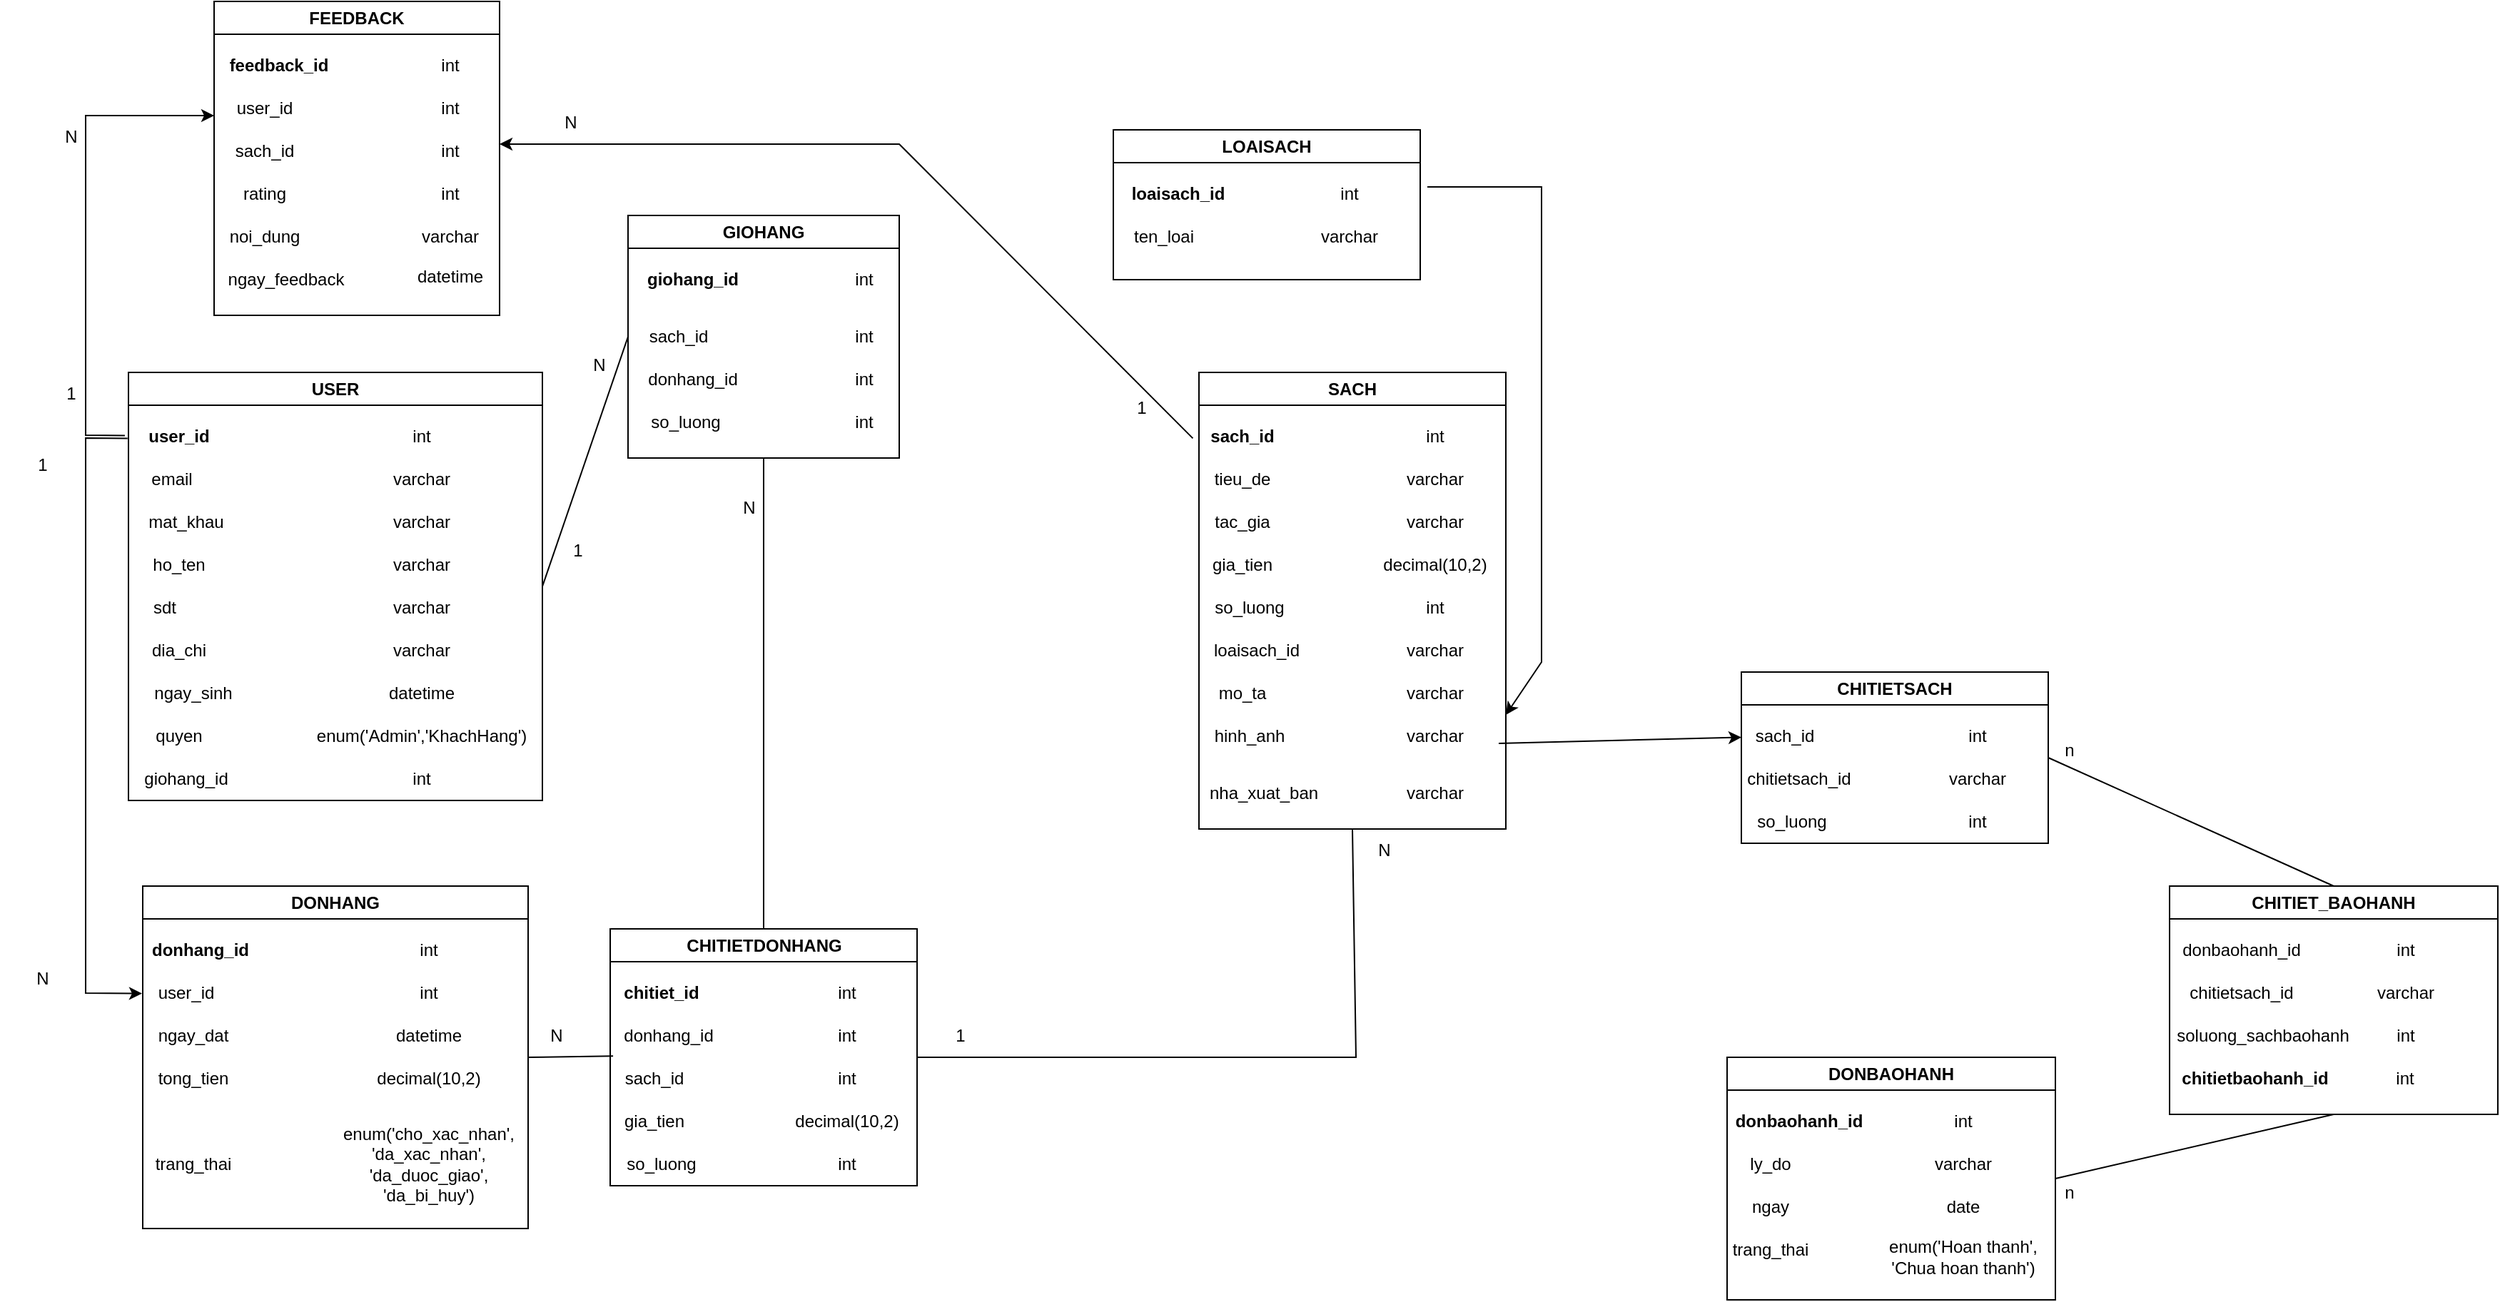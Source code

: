 <mxfile version="26.1.1">
  <diagram name="Page-1" id="VkLbwMOl7LDsUz-pDLSE">
    <mxGraphModel dx="2380" dy="2068" grid="1" gridSize="10" guides="1" tooltips="1" connect="1" arrows="1" fold="1" page="1" pageScale="1" pageWidth="850" pageHeight="1100" math="0" shadow="0">
      <root>
        <mxCell id="0" />
        <mxCell id="1" parent="0" />
        <mxCell id="BRJK4UwhhvC3TUiMt9B9-1" value="USER" style="swimlane;whiteSpace=wrap;html=1;" parent="1" vertex="1">
          <mxGeometry x="20" y="40" width="290" height="300" as="geometry" />
        </mxCell>
        <mxCell id="BRJK4UwhhvC3TUiMt9B9-2" value="&lt;b&gt;user_id&lt;/b&gt;" style="text;html=1;align=center;verticalAlign=middle;resizable=0;points=[];autosize=1;strokeColor=none;fillColor=none;" parent="BRJK4UwhhvC3TUiMt9B9-1" vertex="1">
          <mxGeometry y="30" width="70" height="30" as="geometry" />
        </mxCell>
        <mxCell id="BRJK4UwhhvC3TUiMt9B9-4" value="int" style="text;html=1;align=center;verticalAlign=middle;resizable=0;points=[];autosize=1;strokeColor=none;fillColor=none;" parent="BRJK4UwhhvC3TUiMt9B9-1" vertex="1">
          <mxGeometry x="185" y="30" width="40" height="30" as="geometry" />
        </mxCell>
        <mxCell id="BRJK4UwhhvC3TUiMt9B9-5" value="mat_khau" style="text;html=1;align=center;verticalAlign=middle;resizable=0;points=[];autosize=1;strokeColor=none;fillColor=none;" parent="BRJK4UwhhvC3TUiMt9B9-1" vertex="1">
          <mxGeometry y="90" width="80" height="30" as="geometry" />
        </mxCell>
        <mxCell id="BRJK4UwhhvC3TUiMt9B9-6" value="ho_ten" style="text;html=1;align=center;verticalAlign=middle;resizable=0;points=[];autosize=1;strokeColor=none;fillColor=none;" parent="BRJK4UwhhvC3TUiMt9B9-1" vertex="1">
          <mxGeometry x="5" y="120" width="60" height="30" as="geometry" />
        </mxCell>
        <mxCell id="BRJK4UwhhvC3TUiMt9B9-8" value="sdt" style="text;html=1;align=center;verticalAlign=middle;resizable=0;points=[];autosize=1;strokeColor=none;fillColor=none;" parent="BRJK4UwhhvC3TUiMt9B9-1" vertex="1">
          <mxGeometry x="5" y="150" width="40" height="30" as="geometry" />
        </mxCell>
        <mxCell id="BRJK4UwhhvC3TUiMt9B9-9" value="dia_chi" style="text;html=1;align=center;verticalAlign=middle;resizable=0;points=[];autosize=1;strokeColor=none;fillColor=none;" parent="BRJK4UwhhvC3TUiMt9B9-1" vertex="1">
          <mxGeometry x="5" y="180" width="60" height="30" as="geometry" />
        </mxCell>
        <mxCell id="BRJK4UwhhvC3TUiMt9B9-10" value="email" style="text;html=1;align=center;verticalAlign=middle;resizable=0;points=[];autosize=1;strokeColor=none;fillColor=none;" parent="BRJK4UwhhvC3TUiMt9B9-1" vertex="1">
          <mxGeometry x="5" y="60" width="50" height="30" as="geometry" />
        </mxCell>
        <mxCell id="BRJK4UwhhvC3TUiMt9B9-11" value="ngay_sinh" style="text;html=1;align=center;verticalAlign=middle;resizable=0;points=[];autosize=1;strokeColor=none;fillColor=none;" parent="BRJK4UwhhvC3TUiMt9B9-1" vertex="1">
          <mxGeometry x="5" y="210" width="80" height="30" as="geometry" />
        </mxCell>
        <mxCell id="BRJK4UwhhvC3TUiMt9B9-12" value="quyen" style="text;html=1;align=center;verticalAlign=middle;resizable=0;points=[];autosize=1;strokeColor=none;fillColor=none;" parent="BRJK4UwhhvC3TUiMt9B9-1" vertex="1">
          <mxGeometry x="5" y="240" width="60" height="30" as="geometry" />
        </mxCell>
        <mxCell id="BRJK4UwhhvC3TUiMt9B9-13" value="varchar" style="text;html=1;align=center;verticalAlign=middle;resizable=0;points=[];autosize=1;strokeColor=none;fillColor=none;" parent="BRJK4UwhhvC3TUiMt9B9-1" vertex="1">
          <mxGeometry x="175" y="60" width="60" height="30" as="geometry" />
        </mxCell>
        <mxCell id="BRJK4UwhhvC3TUiMt9B9-14" value="varchar" style="text;html=1;align=center;verticalAlign=middle;resizable=0;points=[];autosize=1;strokeColor=none;fillColor=none;" parent="BRJK4UwhhvC3TUiMt9B9-1" vertex="1">
          <mxGeometry x="175" y="90" width="60" height="30" as="geometry" />
        </mxCell>
        <mxCell id="BRJK4UwhhvC3TUiMt9B9-20" value="varchar" style="text;html=1;align=center;verticalAlign=middle;resizable=0;points=[];autosize=1;strokeColor=none;fillColor=none;" parent="BRJK4UwhhvC3TUiMt9B9-1" vertex="1">
          <mxGeometry x="175" y="120" width="60" height="30" as="geometry" />
        </mxCell>
        <mxCell id="BRJK4UwhhvC3TUiMt9B9-21" value="varchar" style="text;html=1;align=center;verticalAlign=middle;resizable=0;points=[];autosize=1;strokeColor=none;fillColor=none;" parent="BRJK4UwhhvC3TUiMt9B9-1" vertex="1">
          <mxGeometry x="175" y="150" width="60" height="30" as="geometry" />
        </mxCell>
        <mxCell id="BRJK4UwhhvC3TUiMt9B9-22" value="varchar" style="text;html=1;align=center;verticalAlign=middle;resizable=0;points=[];autosize=1;strokeColor=none;fillColor=none;" parent="BRJK4UwhhvC3TUiMt9B9-1" vertex="1">
          <mxGeometry x="175" y="180" width="60" height="30" as="geometry" />
        </mxCell>
        <mxCell id="BRJK4UwhhvC3TUiMt9B9-23" value="datetime" style="text;html=1;align=center;verticalAlign=middle;resizable=0;points=[];autosize=1;strokeColor=none;fillColor=none;" parent="BRJK4UwhhvC3TUiMt9B9-1" vertex="1">
          <mxGeometry x="170" y="210" width="70" height="30" as="geometry" />
        </mxCell>
        <mxCell id="BRJK4UwhhvC3TUiMt9B9-24" value="enum(&#39;Admin&#39;,&#39;KhachHang&#39;)" style="text;html=1;align=center;verticalAlign=middle;resizable=0;points=[];autosize=1;strokeColor=none;fillColor=none;" parent="BRJK4UwhhvC3TUiMt9B9-1" vertex="1">
          <mxGeometry x="120" y="240" width="170" height="30" as="geometry" />
        </mxCell>
        <mxCell id="B-U1FjcUN1Br8IhG9LhM-1" value="&lt;span&gt;giohang_id&lt;/span&gt;" style="text;html=1;align=center;verticalAlign=middle;resizable=0;points=[];autosize=1;strokeColor=none;fillColor=none;fontStyle=0" vertex="1" parent="BRJK4UwhhvC3TUiMt9B9-1">
          <mxGeometry y="270" width="80" height="30" as="geometry" />
        </mxCell>
        <mxCell id="B-U1FjcUN1Br8IhG9LhM-2" value="int" style="text;html=1;align=center;verticalAlign=middle;resizable=0;points=[];autosize=1;strokeColor=none;fillColor=none;" vertex="1" parent="BRJK4UwhhvC3TUiMt9B9-1">
          <mxGeometry x="185" y="270" width="40" height="30" as="geometry" />
        </mxCell>
        <mxCell id="BRJK4UwhhvC3TUiMt9B9-25" value="SACH" style="swimlane;whiteSpace=wrap;html=1;" parent="1" vertex="1">
          <mxGeometry x="770" y="40" width="215" height="320" as="geometry" />
        </mxCell>
        <mxCell id="BRJK4UwhhvC3TUiMt9B9-26" value="&lt;b&gt;sach_id&lt;/b&gt;" style="text;html=1;align=center;verticalAlign=middle;resizable=0;points=[];autosize=1;strokeColor=none;fillColor=none;" parent="BRJK4UwhhvC3TUiMt9B9-25" vertex="1">
          <mxGeometry x="-5" y="30" width="70" height="30" as="geometry" />
        </mxCell>
        <mxCell id="BRJK4UwhhvC3TUiMt9B9-27" value="int" style="text;html=1;align=center;verticalAlign=middle;resizable=0;points=[];autosize=1;strokeColor=none;fillColor=none;" parent="BRJK4UwhhvC3TUiMt9B9-25" vertex="1">
          <mxGeometry x="145" y="30" width="40" height="30" as="geometry" />
        </mxCell>
        <mxCell id="BRJK4UwhhvC3TUiMt9B9-28" value="tac_gia" style="text;html=1;align=center;verticalAlign=middle;resizable=0;points=[];autosize=1;strokeColor=none;fillColor=none;" parent="BRJK4UwhhvC3TUiMt9B9-25" vertex="1">
          <mxGeometry y="90" width="60" height="30" as="geometry" />
        </mxCell>
        <mxCell id="BRJK4UwhhvC3TUiMt9B9-29" value="gia_tien" style="text;html=1;align=center;verticalAlign=middle;resizable=0;points=[];autosize=1;strokeColor=none;fillColor=none;" parent="BRJK4UwhhvC3TUiMt9B9-25" vertex="1">
          <mxGeometry x="-5" y="120" width="70" height="30" as="geometry" />
        </mxCell>
        <mxCell id="BRJK4UwhhvC3TUiMt9B9-30" value="so_luong" style="text;html=1;align=center;verticalAlign=middle;resizable=0;points=[];autosize=1;strokeColor=none;fillColor=none;" parent="BRJK4UwhhvC3TUiMt9B9-25" vertex="1">
          <mxGeometry y="150" width="70" height="30" as="geometry" />
        </mxCell>
        <mxCell id="BRJK4UwhhvC3TUiMt9B9-31" value="loaisach_id" style="text;html=1;align=center;verticalAlign=middle;resizable=0;points=[];autosize=1;strokeColor=none;fillColor=none;" parent="BRJK4UwhhvC3TUiMt9B9-25" vertex="1">
          <mxGeometry y="180" width="80" height="30" as="geometry" />
        </mxCell>
        <mxCell id="BRJK4UwhhvC3TUiMt9B9-32" value="tieu_de" style="text;html=1;align=center;verticalAlign=middle;resizable=0;points=[];autosize=1;strokeColor=none;fillColor=none;" parent="BRJK4UwhhvC3TUiMt9B9-25" vertex="1">
          <mxGeometry y="60" width="60" height="30" as="geometry" />
        </mxCell>
        <mxCell id="BRJK4UwhhvC3TUiMt9B9-33" value="mo_ta" style="text;html=1;align=center;verticalAlign=middle;resizable=0;points=[];autosize=1;strokeColor=none;fillColor=none;" parent="BRJK4UwhhvC3TUiMt9B9-25" vertex="1">
          <mxGeometry y="210" width="60" height="30" as="geometry" />
        </mxCell>
        <mxCell id="BRJK4UwhhvC3TUiMt9B9-35" value="varchar" style="text;html=1;align=center;verticalAlign=middle;resizable=0;points=[];autosize=1;strokeColor=none;fillColor=none;" parent="BRJK4UwhhvC3TUiMt9B9-25" vertex="1">
          <mxGeometry x="135" y="60" width="60" height="30" as="geometry" />
        </mxCell>
        <mxCell id="BRJK4UwhhvC3TUiMt9B9-36" value="varchar" style="text;html=1;align=center;verticalAlign=middle;resizable=0;points=[];autosize=1;strokeColor=none;fillColor=none;" parent="BRJK4UwhhvC3TUiMt9B9-25" vertex="1">
          <mxGeometry x="135" y="90" width="60" height="30" as="geometry" />
        </mxCell>
        <mxCell id="BRJK4UwhhvC3TUiMt9B9-37" value="decimal(10,2)" style="text;html=1;align=center;verticalAlign=middle;resizable=0;points=[];autosize=1;strokeColor=none;fillColor=none;" parent="BRJK4UwhhvC3TUiMt9B9-25" vertex="1">
          <mxGeometry x="115" y="120" width="100" height="30" as="geometry" />
        </mxCell>
        <mxCell id="BRJK4UwhhvC3TUiMt9B9-38" value="int" style="text;html=1;align=center;verticalAlign=middle;resizable=0;points=[];autosize=1;strokeColor=none;fillColor=none;" parent="BRJK4UwhhvC3TUiMt9B9-25" vertex="1">
          <mxGeometry x="145" y="150" width="40" height="30" as="geometry" />
        </mxCell>
        <mxCell id="BRJK4UwhhvC3TUiMt9B9-39" value="varchar" style="text;html=1;align=center;verticalAlign=middle;resizable=0;points=[];autosize=1;strokeColor=none;fillColor=none;" parent="BRJK4UwhhvC3TUiMt9B9-25" vertex="1">
          <mxGeometry x="135" y="180" width="60" height="30" as="geometry" />
        </mxCell>
        <mxCell id="BRJK4UwhhvC3TUiMt9B9-40" value="varchar" style="text;html=1;align=center;verticalAlign=middle;resizable=0;points=[];autosize=1;strokeColor=none;fillColor=none;" parent="BRJK4UwhhvC3TUiMt9B9-25" vertex="1">
          <mxGeometry x="135" y="210" width="60" height="30" as="geometry" />
        </mxCell>
        <mxCell id="BRJK4UwhhvC3TUiMt9B9-42" value="hinh_anh" style="text;html=1;align=center;verticalAlign=middle;resizable=0;points=[];autosize=1;strokeColor=none;fillColor=none;" parent="BRJK4UwhhvC3TUiMt9B9-25" vertex="1">
          <mxGeometry y="240" width="70" height="30" as="geometry" />
        </mxCell>
        <mxCell id="BRJK4UwhhvC3TUiMt9B9-43" value="varchar" style="text;html=1;align=center;verticalAlign=middle;resizable=0;points=[];autosize=1;strokeColor=none;fillColor=none;" parent="BRJK4UwhhvC3TUiMt9B9-25" vertex="1">
          <mxGeometry x="135" y="240" width="60" height="30" as="geometry" />
        </mxCell>
        <mxCell id="urLEHxlK7npVU7rbk8YE-18" value="nha_xuat_ban" style="text;html=1;align=center;verticalAlign=middle;resizable=0;points=[];autosize=1;strokeColor=none;fillColor=none;" parent="BRJK4UwhhvC3TUiMt9B9-25" vertex="1">
          <mxGeometry x="-5" y="280" width="100" height="30" as="geometry" />
        </mxCell>
        <mxCell id="urLEHxlK7npVU7rbk8YE-19" value="varchar" style="text;html=1;align=center;verticalAlign=middle;resizable=0;points=[];autosize=1;strokeColor=none;fillColor=none;" parent="BRJK4UwhhvC3TUiMt9B9-25" vertex="1">
          <mxGeometry x="135" y="280" width="60" height="30" as="geometry" />
        </mxCell>
        <mxCell id="BRJK4UwhhvC3TUiMt9B9-44" value="LOAISACH" style="swimlane;whiteSpace=wrap;html=1;" parent="1" vertex="1">
          <mxGeometry x="710" y="-130" width="215" height="105" as="geometry" />
        </mxCell>
        <mxCell id="BRJK4UwhhvC3TUiMt9B9-45" value="&lt;b&gt;loaisach_id&lt;/b&gt;" style="text;html=1;align=center;verticalAlign=middle;resizable=0;points=[];autosize=1;strokeColor=none;fillColor=none;" parent="BRJK4UwhhvC3TUiMt9B9-44" vertex="1">
          <mxGeometry y="30" width="90" height="30" as="geometry" />
        </mxCell>
        <mxCell id="BRJK4UwhhvC3TUiMt9B9-46" value="int" style="text;html=1;align=center;verticalAlign=middle;resizable=0;points=[];autosize=1;strokeColor=none;fillColor=none;" parent="BRJK4UwhhvC3TUiMt9B9-44" vertex="1">
          <mxGeometry x="145" y="30" width="40" height="30" as="geometry" />
        </mxCell>
        <mxCell id="BRJK4UwhhvC3TUiMt9B9-51" value="ten_loai" style="text;html=1;align=center;verticalAlign=middle;resizable=0;points=[];autosize=1;strokeColor=none;fillColor=none;" parent="BRJK4UwhhvC3TUiMt9B9-44" vertex="1">
          <mxGeometry y="60" width="70" height="30" as="geometry" />
        </mxCell>
        <mxCell id="BRJK4UwhhvC3TUiMt9B9-53" value="varchar" style="text;html=1;align=center;verticalAlign=middle;resizable=0;points=[];autosize=1;strokeColor=none;fillColor=none;" parent="BRJK4UwhhvC3TUiMt9B9-44" vertex="1">
          <mxGeometry x="135" y="60" width="60" height="30" as="geometry" />
        </mxCell>
        <mxCell id="BRJK4UwhhvC3TUiMt9B9-61" value="DONHANG" style="swimlane;whiteSpace=wrap;html=1;" parent="1" vertex="1">
          <mxGeometry x="30" y="400" width="270" height="240" as="geometry" />
        </mxCell>
        <mxCell id="BRJK4UwhhvC3TUiMt9B9-62" value="&lt;b&gt;donhang_id&lt;/b&gt;" style="text;html=1;align=center;verticalAlign=middle;resizable=0;points=[];autosize=1;strokeColor=none;fillColor=none;" parent="BRJK4UwhhvC3TUiMt9B9-61" vertex="1">
          <mxGeometry x="-5" y="30" width="90" height="30" as="geometry" />
        </mxCell>
        <mxCell id="BRJK4UwhhvC3TUiMt9B9-63" value="int" style="text;html=1;align=center;verticalAlign=middle;resizable=0;points=[];autosize=1;strokeColor=none;fillColor=none;" parent="BRJK4UwhhvC3TUiMt9B9-61" vertex="1">
          <mxGeometry x="180" y="30" width="40" height="30" as="geometry" />
        </mxCell>
        <mxCell id="BRJK4UwhhvC3TUiMt9B9-64" value="ngay_dat" style="text;html=1;align=center;verticalAlign=middle;resizable=0;points=[];autosize=1;strokeColor=none;fillColor=none;" parent="BRJK4UwhhvC3TUiMt9B9-61" vertex="1">
          <mxGeometry y="90" width="70" height="30" as="geometry" />
        </mxCell>
        <mxCell id="BRJK4UwhhvC3TUiMt9B9-65" value="tong_tien" style="text;html=1;align=center;verticalAlign=middle;resizable=0;points=[];autosize=1;strokeColor=none;fillColor=none;" parent="BRJK4UwhhvC3TUiMt9B9-61" vertex="1">
          <mxGeometry y="120" width="70" height="30" as="geometry" />
        </mxCell>
        <mxCell id="BRJK4UwhhvC3TUiMt9B9-66" value="trang_thai" style="text;html=1;align=center;verticalAlign=middle;resizable=0;points=[];autosize=1;strokeColor=none;fillColor=none;" parent="BRJK4UwhhvC3TUiMt9B9-61" vertex="1">
          <mxGeometry x="-5" y="180" width="80" height="30" as="geometry" />
        </mxCell>
        <mxCell id="BRJK4UwhhvC3TUiMt9B9-68" value="user_id" style="text;html=1;align=center;verticalAlign=middle;resizable=0;points=[];autosize=1;strokeColor=none;fillColor=none;" parent="BRJK4UwhhvC3TUiMt9B9-61" vertex="1">
          <mxGeometry y="60" width="60" height="30" as="geometry" />
        </mxCell>
        <mxCell id="BRJK4UwhhvC3TUiMt9B9-70" value="int" style="text;html=1;align=center;verticalAlign=middle;resizable=0;points=[];autosize=1;strokeColor=none;fillColor=none;" parent="BRJK4UwhhvC3TUiMt9B9-61" vertex="1">
          <mxGeometry x="180" y="60" width="40" height="30" as="geometry" />
        </mxCell>
        <mxCell id="BRJK4UwhhvC3TUiMt9B9-71" value="datetime" style="text;html=1;align=center;verticalAlign=middle;resizable=0;points=[];autosize=1;strokeColor=none;fillColor=none;" parent="BRJK4UwhhvC3TUiMt9B9-61" vertex="1">
          <mxGeometry x="165" y="90" width="70" height="30" as="geometry" />
        </mxCell>
        <mxCell id="BRJK4UwhhvC3TUiMt9B9-72" value="decimal(10,2)" style="text;html=1;align=center;verticalAlign=middle;resizable=0;points=[];autosize=1;strokeColor=none;fillColor=none;" parent="BRJK4UwhhvC3TUiMt9B9-61" vertex="1">
          <mxGeometry x="150" y="120" width="100" height="30" as="geometry" />
        </mxCell>
        <mxCell id="BRJK4UwhhvC3TUiMt9B9-73" value="enum(&#39;cho_xac_nhan&#39;,&lt;br&gt;&#39;da_xac_nhan&#39;,&lt;br&gt;&#39;da_duoc_giao&#39;,&lt;br&gt;&#39;da_bi_huy&#39;)" style="text;html=1;align=center;verticalAlign=middle;resizable=0;points=[];autosize=1;strokeColor=none;fillColor=none;" parent="BRJK4UwhhvC3TUiMt9B9-61" vertex="1">
          <mxGeometry x="130" y="160" width="140" height="70" as="geometry" />
        </mxCell>
        <mxCell id="BRJK4UwhhvC3TUiMt9B9-78" value="CHITIETDONHANG" style="swimlane;whiteSpace=wrap;html=1;" parent="1" vertex="1">
          <mxGeometry x="357.5" y="430" width="215" height="180" as="geometry" />
        </mxCell>
        <mxCell id="BRJK4UwhhvC3TUiMt9B9-79" value="&lt;b&gt;chitiet_id&lt;/b&gt;" style="text;html=1;align=center;verticalAlign=middle;resizable=0;points=[];autosize=1;strokeColor=none;fillColor=none;" parent="BRJK4UwhhvC3TUiMt9B9-78" vertex="1">
          <mxGeometry x="-5" y="30" width="80" height="30" as="geometry" />
        </mxCell>
        <mxCell id="BRJK4UwhhvC3TUiMt9B9-80" value="int" style="text;html=1;align=center;verticalAlign=middle;resizable=0;points=[];autosize=1;strokeColor=none;fillColor=none;" parent="BRJK4UwhhvC3TUiMt9B9-78" vertex="1">
          <mxGeometry x="145" y="30" width="40" height="30" as="geometry" />
        </mxCell>
        <mxCell id="BRJK4UwhhvC3TUiMt9B9-81" value="sach_id" style="text;html=1;align=center;verticalAlign=middle;resizable=0;points=[];autosize=1;strokeColor=none;fillColor=none;" parent="BRJK4UwhhvC3TUiMt9B9-78" vertex="1">
          <mxGeometry y="90" width="60" height="30" as="geometry" />
        </mxCell>
        <mxCell id="BRJK4UwhhvC3TUiMt9B9-82" value="gia_tien" style="text;html=1;align=center;verticalAlign=middle;resizable=0;points=[];autosize=1;strokeColor=none;fillColor=none;" parent="BRJK4UwhhvC3TUiMt9B9-78" vertex="1">
          <mxGeometry x="-5" y="120" width="70" height="30" as="geometry" />
        </mxCell>
        <mxCell id="BRJK4UwhhvC3TUiMt9B9-83" value="so_luong" style="text;html=1;align=center;verticalAlign=middle;resizable=0;points=[];autosize=1;strokeColor=none;fillColor=none;" parent="BRJK4UwhhvC3TUiMt9B9-78" vertex="1">
          <mxGeometry y="150" width="70" height="30" as="geometry" />
        </mxCell>
        <mxCell id="BRJK4UwhhvC3TUiMt9B9-85" value="donhang_id" style="text;html=1;align=center;verticalAlign=middle;resizable=0;points=[];autosize=1;strokeColor=none;fillColor=none;" parent="BRJK4UwhhvC3TUiMt9B9-78" vertex="1">
          <mxGeometry x="-5" y="60" width="90" height="30" as="geometry" />
        </mxCell>
        <mxCell id="BRJK4UwhhvC3TUiMt9B9-87" value="int" style="text;html=1;align=center;verticalAlign=middle;resizable=0;points=[];autosize=1;strokeColor=none;fillColor=none;" parent="BRJK4UwhhvC3TUiMt9B9-78" vertex="1">
          <mxGeometry x="145" y="60" width="40" height="30" as="geometry" />
        </mxCell>
        <mxCell id="BRJK4UwhhvC3TUiMt9B9-88" value="int" style="text;html=1;align=center;verticalAlign=middle;resizable=0;points=[];autosize=1;strokeColor=none;fillColor=none;" parent="BRJK4UwhhvC3TUiMt9B9-78" vertex="1">
          <mxGeometry x="145" y="90" width="40" height="30" as="geometry" />
        </mxCell>
        <mxCell id="BRJK4UwhhvC3TUiMt9B9-89" value="decimal(10,2)" style="text;html=1;align=center;verticalAlign=middle;resizable=0;points=[];autosize=1;strokeColor=none;fillColor=none;" parent="BRJK4UwhhvC3TUiMt9B9-78" vertex="1">
          <mxGeometry x="115" y="120" width="100" height="30" as="geometry" />
        </mxCell>
        <mxCell id="BRJK4UwhhvC3TUiMt9B9-90" value="int" style="text;html=1;align=center;verticalAlign=middle;resizable=0;points=[];autosize=1;strokeColor=none;fillColor=none;" parent="BRJK4UwhhvC3TUiMt9B9-78" vertex="1">
          <mxGeometry x="145" y="150" width="40" height="30" as="geometry" />
        </mxCell>
        <mxCell id="BRJK4UwhhvC3TUiMt9B9-95" value="GIOHANG" style="swimlane;whiteSpace=wrap;html=1;" parent="1" vertex="1">
          <mxGeometry x="370" y="-70" width="190" height="170" as="geometry" />
        </mxCell>
        <mxCell id="BRJK4UwhhvC3TUiMt9B9-96" value="&lt;b&gt;giohang_id&lt;/b&gt;" style="text;html=1;align=center;verticalAlign=middle;resizable=0;points=[];autosize=1;strokeColor=none;fillColor=none;" parent="BRJK4UwhhvC3TUiMt9B9-95" vertex="1">
          <mxGeometry y="30" width="90" height="30" as="geometry" />
        </mxCell>
        <mxCell id="BRJK4UwhhvC3TUiMt9B9-97" value="int" style="text;html=1;align=center;verticalAlign=middle;resizable=0;points=[];autosize=1;strokeColor=none;fillColor=none;" parent="BRJK4UwhhvC3TUiMt9B9-95" vertex="1">
          <mxGeometry x="145" y="30" width="40" height="30" as="geometry" />
        </mxCell>
        <mxCell id="BRJK4UwhhvC3TUiMt9B9-98" value="sach_id" style="text;html=1;align=center;verticalAlign=middle;resizable=0;points=[];autosize=1;strokeColor=none;fillColor=none;" parent="BRJK4UwhhvC3TUiMt9B9-95" vertex="1">
          <mxGeometry x="5" y="70" width="60" height="30" as="geometry" />
        </mxCell>
        <mxCell id="BRJK4UwhhvC3TUiMt9B9-100" value="donhang_id" style="text;html=1;align=center;verticalAlign=middle;resizable=0;points=[];autosize=1;strokeColor=none;fillColor=none;" parent="BRJK4UwhhvC3TUiMt9B9-95" vertex="1">
          <mxGeometry y="100" width="90" height="30" as="geometry" />
        </mxCell>
        <mxCell id="BRJK4UwhhvC3TUiMt9B9-103" value="int" style="text;html=1;align=center;verticalAlign=middle;resizable=0;points=[];autosize=1;strokeColor=none;fillColor=none;" parent="BRJK4UwhhvC3TUiMt9B9-95" vertex="1">
          <mxGeometry x="145" y="70" width="40" height="30" as="geometry" />
        </mxCell>
        <mxCell id="BRJK4UwhhvC3TUiMt9B9-105" value="int" style="text;html=1;align=center;verticalAlign=middle;resizable=0;points=[];autosize=1;strokeColor=none;fillColor=none;" parent="BRJK4UwhhvC3TUiMt9B9-95" vertex="1">
          <mxGeometry x="145" y="100" width="40" height="30" as="geometry" />
        </mxCell>
        <mxCell id="2L1EdGvM3JT3k1XZagGo-1" value="so_luong" style="text;html=1;align=center;verticalAlign=middle;resizable=0;points=[];autosize=1;strokeColor=none;fillColor=none;" parent="BRJK4UwhhvC3TUiMt9B9-95" vertex="1">
          <mxGeometry x="5" y="130" width="70" height="30" as="geometry" />
        </mxCell>
        <mxCell id="2L1EdGvM3JT3k1XZagGo-2" value="int" style="text;html=1;align=center;verticalAlign=middle;resizable=0;points=[];autosize=1;strokeColor=none;fillColor=none;" parent="BRJK4UwhhvC3TUiMt9B9-95" vertex="1">
          <mxGeometry x="145" y="130" width="40" height="30" as="geometry" />
        </mxCell>
        <mxCell id="BRJK4UwhhvC3TUiMt9B9-106" value="FEEDBACK" style="swimlane;whiteSpace=wrap;html=1;" parent="1" vertex="1">
          <mxGeometry x="80" y="-220" width="200" height="220" as="geometry" />
        </mxCell>
        <mxCell id="BRJK4UwhhvC3TUiMt9B9-107" value="&lt;b&gt;feedback_id&lt;/b&gt;" style="text;html=1;align=center;verticalAlign=middle;resizable=0;points=[];autosize=1;strokeColor=none;fillColor=none;" parent="BRJK4UwhhvC3TUiMt9B9-106" vertex="1">
          <mxGeometry y="30" width="90" height="30" as="geometry" />
        </mxCell>
        <mxCell id="BRJK4UwhhvC3TUiMt9B9-108" value="int" style="text;html=1;align=center;verticalAlign=middle;resizable=0;points=[];autosize=1;strokeColor=none;fillColor=none;" parent="BRJK4UwhhvC3TUiMt9B9-106" vertex="1">
          <mxGeometry x="145" y="30" width="40" height="30" as="geometry" />
        </mxCell>
        <mxCell id="BRJK4UwhhvC3TUiMt9B9-109" value="sach_id" style="text;html=1;align=center;verticalAlign=middle;resizable=0;points=[];autosize=1;strokeColor=none;fillColor=none;" parent="BRJK4UwhhvC3TUiMt9B9-106" vertex="1">
          <mxGeometry x="5" y="90" width="60" height="30" as="geometry" />
        </mxCell>
        <mxCell id="BRJK4UwhhvC3TUiMt9B9-110" value="rating" style="text;html=1;align=center;verticalAlign=middle;resizable=0;points=[];autosize=1;strokeColor=none;fillColor=none;" parent="BRJK4UwhhvC3TUiMt9B9-106" vertex="1">
          <mxGeometry x="10" y="120" width="50" height="30" as="geometry" />
        </mxCell>
        <mxCell id="BRJK4UwhhvC3TUiMt9B9-111" value="user_id" style="text;html=1;align=center;verticalAlign=middle;resizable=0;points=[];autosize=1;strokeColor=none;fillColor=none;" parent="BRJK4UwhhvC3TUiMt9B9-106" vertex="1">
          <mxGeometry x="5" y="60" width="60" height="30" as="geometry" />
        </mxCell>
        <mxCell id="BRJK4UwhhvC3TUiMt9B9-112" value="int" style="text;html=1;align=center;verticalAlign=middle;resizable=0;points=[];autosize=1;strokeColor=none;fillColor=none;" parent="BRJK4UwhhvC3TUiMt9B9-106" vertex="1">
          <mxGeometry x="145" y="60" width="40" height="30" as="geometry" />
        </mxCell>
        <mxCell id="BRJK4UwhhvC3TUiMt9B9-113" value="int" style="text;html=1;align=center;verticalAlign=middle;resizable=0;points=[];autosize=1;strokeColor=none;fillColor=none;" parent="BRJK4UwhhvC3TUiMt9B9-106" vertex="1">
          <mxGeometry x="145" y="90" width="40" height="30" as="geometry" />
        </mxCell>
        <mxCell id="BRJK4UwhhvC3TUiMt9B9-114" value="int" style="text;html=1;align=center;verticalAlign=middle;resizable=0;points=[];autosize=1;strokeColor=none;fillColor=none;" parent="BRJK4UwhhvC3TUiMt9B9-106" vertex="1">
          <mxGeometry x="145" y="120" width="40" height="30" as="geometry" />
        </mxCell>
        <mxCell id="BRJK4UwhhvC3TUiMt9B9-115" value="noi_dung" style="text;html=1;align=center;verticalAlign=middle;resizable=0;points=[];autosize=1;strokeColor=none;fillColor=none;" parent="BRJK4UwhhvC3TUiMt9B9-106" vertex="1">
          <mxGeometry y="150" width="70" height="30" as="geometry" />
        </mxCell>
        <mxCell id="BRJK4UwhhvC3TUiMt9B9-116" value="ngay_feedback" style="text;html=1;align=center;verticalAlign=middle;resizable=0;points=[];autosize=1;strokeColor=none;fillColor=none;" parent="BRJK4UwhhvC3TUiMt9B9-106" vertex="1">
          <mxGeometry y="180" width="100" height="30" as="geometry" />
        </mxCell>
        <mxCell id="BRJK4UwhhvC3TUiMt9B9-117" value="varchar" style="text;html=1;align=center;verticalAlign=middle;resizable=0;points=[];autosize=1;strokeColor=none;fillColor=none;" parent="BRJK4UwhhvC3TUiMt9B9-106" vertex="1">
          <mxGeometry x="135" y="150" width="60" height="30" as="geometry" />
        </mxCell>
        <mxCell id="BRJK4UwhhvC3TUiMt9B9-119" value="datetime" style="text;html=1;align=center;verticalAlign=middle;resizable=0;points=[];autosize=1;strokeColor=none;fillColor=none;" parent="BRJK4UwhhvC3TUiMt9B9-106" vertex="1">
          <mxGeometry x="130" y="178" width="70" height="30" as="geometry" />
        </mxCell>
        <mxCell id="BRJK4UwhhvC3TUiMt9B9-131" value="" style="endArrow=classic;html=1;rounded=0;exitX=-0.036;exitY=0.474;exitDx=0;exitDy=0;exitPerimeter=0;" parent="1" source="BRJK4UwhhvC3TUiMt9B9-2" edge="1">
          <mxGeometry width="50" height="50" relative="1" as="geometry">
            <mxPoint x="470" y="160" as="sourcePoint" />
            <mxPoint x="80" y="-140" as="targetPoint" />
            <Array as="points">
              <mxPoint x="-10" y="84" />
              <mxPoint x="-10" y="-140" />
            </Array>
          </mxGeometry>
        </mxCell>
        <mxCell id="BRJK4UwhhvC3TUiMt9B9-132" value="" style="endArrow=classic;html=1;rounded=0;exitX=0.01;exitY=0.54;exitDx=0;exitDy=0;exitPerimeter=0;" parent="1" source="BRJK4UwhhvC3TUiMt9B9-26" edge="1">
          <mxGeometry width="50" height="50" relative="1" as="geometry">
            <mxPoint x="560" y="100" as="sourcePoint" />
            <mxPoint x="280" y="-120" as="targetPoint" />
            <Array as="points">
              <mxPoint x="560" y="-120" />
            </Array>
          </mxGeometry>
        </mxCell>
        <mxCell id="BRJK4UwhhvC3TUiMt9B9-133" value="" style="endArrow=classic;html=1;rounded=0;entryX=1;entryY=0.75;entryDx=0;entryDy=0;" parent="1" target="BRJK4UwhhvC3TUiMt9B9-25" edge="1">
          <mxGeometry width="50" height="50" relative="1" as="geometry">
            <mxPoint x="930" y="-90" as="sourcePoint" />
            <mxPoint x="610" y="50" as="targetPoint" />
            <Array as="points">
              <mxPoint x="960" y="-90" />
              <mxPoint x="1010" y="-90" />
              <mxPoint x="1010" y="100" />
              <mxPoint x="1010" y="243" />
            </Array>
          </mxGeometry>
        </mxCell>
        <mxCell id="BRJK4UwhhvC3TUiMt9B9-136" value="" style="endArrow=classic;html=1;rounded=0;exitX=-0.009;exitY=0.54;exitDx=0;exitDy=0;exitPerimeter=0;entryX=-0.009;entryY=0.509;entryDx=0;entryDy=0;entryPerimeter=0;" parent="1" source="BRJK4UwhhvC3TUiMt9B9-2" target="BRJK4UwhhvC3TUiMt9B9-68" edge="1">
          <mxGeometry width="50" height="50" relative="1" as="geometry">
            <mxPoint x="560" y="420" as="sourcePoint" />
            <mxPoint x="610" y="370" as="targetPoint" />
            <Array as="points">
              <mxPoint x="-10" y="86" />
              <mxPoint x="-10" y="260" />
              <mxPoint x="-10" y="475" />
            </Array>
          </mxGeometry>
        </mxCell>
        <mxCell id="urLEHxlK7npVU7rbk8YE-20" value="CHITIETSACH" style="swimlane;whiteSpace=wrap;html=1;" parent="1" vertex="1">
          <mxGeometry x="1150" y="250" width="215" height="120" as="geometry" />
        </mxCell>
        <mxCell id="urLEHxlK7npVU7rbk8YE-21" value="sach_id" style="text;html=1;align=center;verticalAlign=middle;resizable=0;points=[];autosize=1;strokeColor=none;fillColor=none;" parent="urLEHxlK7npVU7rbk8YE-20" vertex="1">
          <mxGeometry y="30" width="60" height="30" as="geometry" />
        </mxCell>
        <mxCell id="urLEHxlK7npVU7rbk8YE-22" value="int" style="text;html=1;align=center;verticalAlign=middle;resizable=0;points=[];autosize=1;strokeColor=none;fillColor=none;" parent="urLEHxlK7npVU7rbk8YE-20" vertex="1">
          <mxGeometry x="145" y="30" width="40" height="30" as="geometry" />
        </mxCell>
        <mxCell id="urLEHxlK7npVU7rbk8YE-25" value="so_luong" style="text;html=1;align=center;verticalAlign=middle;resizable=0;points=[];autosize=1;strokeColor=none;fillColor=none;" parent="urLEHxlK7npVU7rbk8YE-20" vertex="1">
          <mxGeometry y="90" width="70" height="30" as="geometry" />
        </mxCell>
        <mxCell id="urLEHxlK7npVU7rbk8YE-27" value="chitietsach_id" style="text;html=1;align=center;verticalAlign=middle;resizable=0;points=[];autosize=1;strokeColor=none;fillColor=none;" parent="urLEHxlK7npVU7rbk8YE-20" vertex="1">
          <mxGeometry x="-10" y="60" width="100" height="30" as="geometry" />
        </mxCell>
        <mxCell id="urLEHxlK7npVU7rbk8YE-29" value="varchar" style="text;html=1;align=center;verticalAlign=middle;resizable=0;points=[];autosize=1;strokeColor=none;fillColor=none;" parent="urLEHxlK7npVU7rbk8YE-20" vertex="1">
          <mxGeometry x="135" y="60" width="60" height="30" as="geometry" />
        </mxCell>
        <mxCell id="urLEHxlK7npVU7rbk8YE-32" value="int" style="text;html=1;align=center;verticalAlign=middle;resizable=0;points=[];autosize=1;strokeColor=none;fillColor=none;" parent="urLEHxlK7npVU7rbk8YE-20" vertex="1">
          <mxGeometry x="145" y="90" width="40" height="30" as="geometry" />
        </mxCell>
        <mxCell id="urLEHxlK7npVU7rbk8YE-39" value="DONBAOHANH" style="swimlane;whiteSpace=wrap;html=1;" parent="1" vertex="1">
          <mxGeometry x="1140" y="520" width="230" height="170" as="geometry" />
        </mxCell>
        <mxCell id="urLEHxlK7npVU7rbk8YE-40" value="&lt;b&gt;donbaohanh_id&lt;/b&gt;" style="text;html=1;align=center;verticalAlign=middle;resizable=0;points=[];autosize=1;strokeColor=none;fillColor=none;" parent="urLEHxlK7npVU7rbk8YE-39" vertex="1">
          <mxGeometry x="-5" y="30" width="110" height="30" as="geometry" />
        </mxCell>
        <mxCell id="urLEHxlK7npVU7rbk8YE-41" value="int" style="text;html=1;align=center;verticalAlign=middle;resizable=0;points=[];autosize=1;strokeColor=none;fillColor=none;" parent="urLEHxlK7npVU7rbk8YE-39" vertex="1">
          <mxGeometry x="145" y="30" width="40" height="30" as="geometry" />
        </mxCell>
        <mxCell id="urLEHxlK7npVU7rbk8YE-42" value="ngay" style="text;html=1;align=center;verticalAlign=middle;resizable=0;points=[];autosize=1;strokeColor=none;fillColor=none;" parent="urLEHxlK7npVU7rbk8YE-39" vertex="1">
          <mxGeometry x="5" y="90" width="50" height="30" as="geometry" />
        </mxCell>
        <mxCell id="urLEHxlK7npVU7rbk8YE-43" value="trang_thai" style="text;html=1;align=center;verticalAlign=middle;resizable=0;points=[];autosize=1;strokeColor=none;fillColor=none;" parent="urLEHxlK7npVU7rbk8YE-39" vertex="1">
          <mxGeometry x="-10" y="120" width="80" height="30" as="geometry" />
        </mxCell>
        <mxCell id="urLEHxlK7npVU7rbk8YE-46" value="ly_do" style="text;html=1;align=center;verticalAlign=middle;resizable=0;points=[];autosize=1;strokeColor=none;fillColor=none;" parent="urLEHxlK7npVU7rbk8YE-39" vertex="1">
          <mxGeometry x="5" y="60" width="50" height="30" as="geometry" />
        </mxCell>
        <mxCell id="urLEHxlK7npVU7rbk8YE-48" value="varchar" style="text;html=1;align=center;verticalAlign=middle;resizable=0;points=[];autosize=1;strokeColor=none;fillColor=none;" parent="urLEHxlK7npVU7rbk8YE-39" vertex="1">
          <mxGeometry x="135" y="60" width="60" height="30" as="geometry" />
        </mxCell>
        <mxCell id="urLEHxlK7npVU7rbk8YE-49" value="date" style="text;html=1;align=center;verticalAlign=middle;resizable=0;points=[];autosize=1;strokeColor=none;fillColor=none;" parent="urLEHxlK7npVU7rbk8YE-39" vertex="1">
          <mxGeometry x="140" y="90" width="50" height="30" as="geometry" />
        </mxCell>
        <mxCell id="urLEHxlK7npVU7rbk8YE-50" value="enum(&#39;Hoan thanh&#39;,&lt;div&gt;&#39;Chua hoan thanh&#39;)&lt;/div&gt;" style="text;html=1;align=center;verticalAlign=middle;resizable=0;points=[];autosize=1;strokeColor=none;fillColor=none;" parent="urLEHxlK7npVU7rbk8YE-39" vertex="1">
          <mxGeometry x="100" y="120" width="130" height="40" as="geometry" />
        </mxCell>
        <mxCell id="urLEHxlK7npVU7rbk8YE-58" value="" style="endArrow=classic;html=1;rounded=0;" parent="1" target="urLEHxlK7npVU7rbk8YE-21" edge="1">
          <mxGeometry width="50" height="50" relative="1" as="geometry">
            <mxPoint x="980" y="300" as="sourcePoint" />
            <mxPoint x="1070" y="390" as="targetPoint" />
          </mxGeometry>
        </mxCell>
        <mxCell id="urLEHxlK7npVU7rbk8YE-59" value="CHITIET_BAOHANH" style="swimlane;whiteSpace=wrap;html=1;" parent="1" vertex="1">
          <mxGeometry x="1450" y="400" width="230" height="160" as="geometry" />
        </mxCell>
        <mxCell id="urLEHxlK7npVU7rbk8YE-60" value="donbaohanh_id" style="text;html=1;align=center;verticalAlign=middle;resizable=0;points=[];autosize=1;strokeColor=none;fillColor=none;" parent="urLEHxlK7npVU7rbk8YE-59" vertex="1">
          <mxGeometry x="-5" y="30" width="110" height="30" as="geometry" />
        </mxCell>
        <mxCell id="urLEHxlK7npVU7rbk8YE-61" value="int" style="text;html=1;align=center;verticalAlign=middle;resizable=0;points=[];autosize=1;strokeColor=none;fillColor=none;" parent="urLEHxlK7npVU7rbk8YE-59" vertex="1">
          <mxGeometry x="145" y="30" width="40" height="30" as="geometry" />
        </mxCell>
        <mxCell id="urLEHxlK7npVU7rbk8YE-62" value="soluong_sachbaohanh" style="text;html=1;align=center;verticalAlign=middle;resizable=0;points=[];autosize=1;strokeColor=none;fillColor=none;" parent="urLEHxlK7npVU7rbk8YE-59" vertex="1">
          <mxGeometry x="-5" y="90" width="140" height="30" as="geometry" />
        </mxCell>
        <mxCell id="urLEHxlK7npVU7rbk8YE-64" value="chitietsach_id" style="text;html=1;align=center;verticalAlign=middle;resizable=0;points=[];autosize=1;strokeColor=none;fillColor=none;" parent="urLEHxlK7npVU7rbk8YE-59" vertex="1">
          <mxGeometry y="60" width="100" height="30" as="geometry" />
        </mxCell>
        <mxCell id="urLEHxlK7npVU7rbk8YE-65" value="varchar" style="text;html=1;align=center;verticalAlign=middle;resizable=0;points=[];autosize=1;strokeColor=none;fillColor=none;" parent="urLEHxlK7npVU7rbk8YE-59" vertex="1">
          <mxGeometry x="135" y="60" width="60" height="30" as="geometry" />
        </mxCell>
        <mxCell id="urLEHxlK7npVU7rbk8YE-66" value="int" style="text;html=1;align=center;verticalAlign=middle;resizable=0;points=[];autosize=1;strokeColor=none;fillColor=none;" parent="urLEHxlK7npVU7rbk8YE-59" vertex="1">
          <mxGeometry x="145" y="90" width="40" height="30" as="geometry" />
        </mxCell>
        <mxCell id="urLEHxlK7npVU7rbk8YE-72" value="&lt;b&gt;chitietbaohanh_id&lt;/b&gt;" style="text;strokeColor=none;align=center;fillColor=none;html=1;verticalAlign=middle;whiteSpace=wrap;rounded=0;" parent="urLEHxlK7npVU7rbk8YE-59" vertex="1">
          <mxGeometry x="30" y="120" width="60" height="30" as="geometry" />
        </mxCell>
        <mxCell id="urLEHxlK7npVU7rbk8YE-73" value="int" style="text;strokeColor=none;align=center;fillColor=none;html=1;verticalAlign=middle;whiteSpace=wrap;rounded=0;" parent="urLEHxlK7npVU7rbk8YE-59" vertex="1">
          <mxGeometry x="135" y="120" width="60" height="30" as="geometry" />
        </mxCell>
        <mxCell id="urLEHxlK7npVU7rbk8YE-68" value="" style="endArrow=none;html=1;rounded=0;entryX=0.5;entryY=0;entryDx=0;entryDy=0;exitX=1;exitY=0.5;exitDx=0;exitDy=0;" parent="1" source="urLEHxlK7npVU7rbk8YE-20" target="urLEHxlK7npVU7rbk8YE-59" edge="1">
          <mxGeometry width="50" height="50" relative="1" as="geometry">
            <mxPoint x="1180" y="390" as="sourcePoint" />
            <mxPoint x="1230" y="340" as="targetPoint" />
          </mxGeometry>
        </mxCell>
        <mxCell id="urLEHxlK7npVU7rbk8YE-69" value="" style="endArrow=none;html=1;rounded=0;entryX=1;entryY=0.5;entryDx=0;entryDy=0;exitX=0.5;exitY=1;exitDx=0;exitDy=0;" parent="1" source="urLEHxlK7npVU7rbk8YE-59" target="urLEHxlK7npVU7rbk8YE-39" edge="1">
          <mxGeometry width="50" height="50" relative="1" as="geometry">
            <mxPoint x="1180" y="390" as="sourcePoint" />
            <mxPoint x="1230" y="340" as="targetPoint" />
          </mxGeometry>
        </mxCell>
        <mxCell id="urLEHxlK7npVU7rbk8YE-70" value="n" style="text;strokeColor=none;align=center;fillColor=none;html=1;verticalAlign=middle;whiteSpace=wrap;rounded=0;" parent="1" vertex="1">
          <mxGeometry x="1350" y="290" width="60" height="30" as="geometry" />
        </mxCell>
        <mxCell id="urLEHxlK7npVU7rbk8YE-71" value="n" style="text;strokeColor=none;align=center;fillColor=none;html=1;verticalAlign=middle;whiteSpace=wrap;rounded=0;" parent="1" vertex="1">
          <mxGeometry x="1350" y="600" width="60" height="30" as="geometry" />
        </mxCell>
        <mxCell id="urLEHxlK7npVU7rbk8YE-75" value="" style="endArrow=none;html=1;rounded=0;entryX=1;entryY=0.5;entryDx=0;entryDy=0;exitX=0.034;exitY=-0.03;exitDx=0;exitDy=0;exitPerimeter=0;" parent="1" source="BRJK4UwhhvC3TUiMt9B9-81" target="BRJK4UwhhvC3TUiMt9B9-61" edge="1">
          <mxGeometry width="50" height="50" relative="1" as="geometry">
            <mxPoint x="530" y="470" as="sourcePoint" />
            <mxPoint x="580" y="420" as="targetPoint" />
          </mxGeometry>
        </mxCell>
        <mxCell id="urLEHxlK7npVU7rbk8YE-76" value="" style="endArrow=none;html=1;rounded=0;entryX=0.5;entryY=1;entryDx=0;entryDy=0;exitX=0.5;exitY=0;exitDx=0;exitDy=0;" parent="1" source="BRJK4UwhhvC3TUiMt9B9-78" target="BRJK4UwhhvC3TUiMt9B9-95" edge="1">
          <mxGeometry width="50" height="50" relative="1" as="geometry">
            <mxPoint x="560" y="370" as="sourcePoint" />
            <mxPoint x="580" y="420" as="targetPoint" />
          </mxGeometry>
        </mxCell>
        <mxCell id="urLEHxlK7npVU7rbk8YE-77" value="N" style="text;strokeColor=none;align=center;fillColor=none;html=1;verticalAlign=middle;whiteSpace=wrap;rounded=0;" parent="1" vertex="1">
          <mxGeometry x="425" y="120" width="60" height="30" as="geometry" />
        </mxCell>
        <mxCell id="urLEHxlK7npVU7rbk8YE-78" value="N" style="text;strokeColor=none;align=center;fillColor=none;html=1;verticalAlign=middle;whiteSpace=wrap;rounded=0;" parent="1" vertex="1">
          <mxGeometry x="290" y="490" width="60" height="30" as="geometry" />
        </mxCell>
        <mxCell id="urLEHxlK7npVU7rbk8YE-79" value="" style="endArrow=none;html=1;rounded=0;exitX=1;exitY=0.5;exitDx=0;exitDy=0;entryX=0;entryY=0.5;entryDx=0;entryDy=0;" parent="1" source="BRJK4UwhhvC3TUiMt9B9-1" target="BRJK4UwhhvC3TUiMt9B9-95" edge="1">
          <mxGeometry width="50" height="50" relative="1" as="geometry">
            <mxPoint x="350" y="380" as="sourcePoint" />
            <mxPoint x="410" y="180" as="targetPoint" />
          </mxGeometry>
        </mxCell>
        <mxCell id="urLEHxlK7npVU7rbk8YE-80" value="1" style="text;strokeColor=none;align=center;fillColor=none;html=1;verticalAlign=middle;whiteSpace=wrap;rounded=0;" parent="1" vertex="1">
          <mxGeometry x="320" y="150" width="30" height="30" as="geometry" />
        </mxCell>
        <mxCell id="urLEHxlK7npVU7rbk8YE-81" value="N" style="text;strokeColor=none;align=center;fillColor=none;html=1;verticalAlign=middle;whiteSpace=wrap;rounded=0;" parent="1" vertex="1">
          <mxGeometry x="320" y="20" width="60" height="30" as="geometry" />
        </mxCell>
        <mxCell id="urLEHxlK7npVU7rbk8YE-82" value="1" style="text;strokeColor=none;align=center;fillColor=none;html=1;verticalAlign=middle;whiteSpace=wrap;rounded=0;" parent="1" vertex="1">
          <mxGeometry x="-70" y="90" width="60" height="30" as="geometry" />
        </mxCell>
        <mxCell id="urLEHxlK7npVU7rbk8YE-83" value="N" style="text;strokeColor=none;align=center;fillColor=none;html=1;verticalAlign=middle;whiteSpace=wrap;rounded=0;" parent="1" vertex="1">
          <mxGeometry x="-70" y="450" width="60" height="30" as="geometry" />
        </mxCell>
        <mxCell id="urLEHxlK7npVU7rbk8YE-84" value="N" style="text;strokeColor=none;align=center;fillColor=none;html=1;verticalAlign=middle;whiteSpace=wrap;rounded=0;" parent="1" vertex="1">
          <mxGeometry x="-50" y="-140" width="60" height="30" as="geometry" />
        </mxCell>
        <mxCell id="urLEHxlK7npVU7rbk8YE-85" value="1" style="text;strokeColor=none;align=center;fillColor=none;html=1;verticalAlign=middle;whiteSpace=wrap;rounded=0;" parent="1" vertex="1">
          <mxGeometry x="-50" y="40" width="60" height="30" as="geometry" />
        </mxCell>
        <mxCell id="urLEHxlK7npVU7rbk8YE-86" value="N" style="text;strokeColor=none;align=center;fillColor=none;html=1;verticalAlign=middle;whiteSpace=wrap;rounded=0;" parent="1" vertex="1">
          <mxGeometry x="300" y="-150" width="60" height="30" as="geometry" />
        </mxCell>
        <mxCell id="urLEHxlK7npVU7rbk8YE-87" value="1" style="text;strokeColor=none;align=center;fillColor=none;html=1;verticalAlign=middle;whiteSpace=wrap;rounded=0;" parent="1" vertex="1">
          <mxGeometry x="700" y="50" width="60" height="30" as="geometry" />
        </mxCell>
        <mxCell id="urLEHxlK7npVU7rbk8YE-90" value="" style="endArrow=none;html=1;rounded=0;exitX=1;exitY=0.5;exitDx=0;exitDy=0;entryX=0.5;entryY=1;entryDx=0;entryDy=0;" parent="1" source="BRJK4UwhhvC3TUiMt9B9-78" target="BRJK4UwhhvC3TUiMt9B9-25" edge="1">
          <mxGeometry width="50" height="50" relative="1" as="geometry">
            <mxPoint x="630" y="420" as="sourcePoint" />
            <mxPoint x="680" y="370" as="targetPoint" />
            <Array as="points">
              <mxPoint x="880" y="520" />
            </Array>
          </mxGeometry>
        </mxCell>
        <mxCell id="urLEHxlK7npVU7rbk8YE-91" value="1" style="text;strokeColor=none;align=center;fillColor=none;html=1;verticalAlign=middle;whiteSpace=wrap;rounded=0;" parent="1" vertex="1">
          <mxGeometry x="572.5" y="490" width="60" height="30" as="geometry" />
        </mxCell>
        <mxCell id="urLEHxlK7npVU7rbk8YE-92" value="N" style="text;strokeColor=none;align=center;fillColor=none;html=1;verticalAlign=middle;whiteSpace=wrap;rounded=0;" parent="1" vertex="1">
          <mxGeometry x="870" y="360" width="60" height="30" as="geometry" />
        </mxCell>
      </root>
    </mxGraphModel>
  </diagram>
</mxfile>
